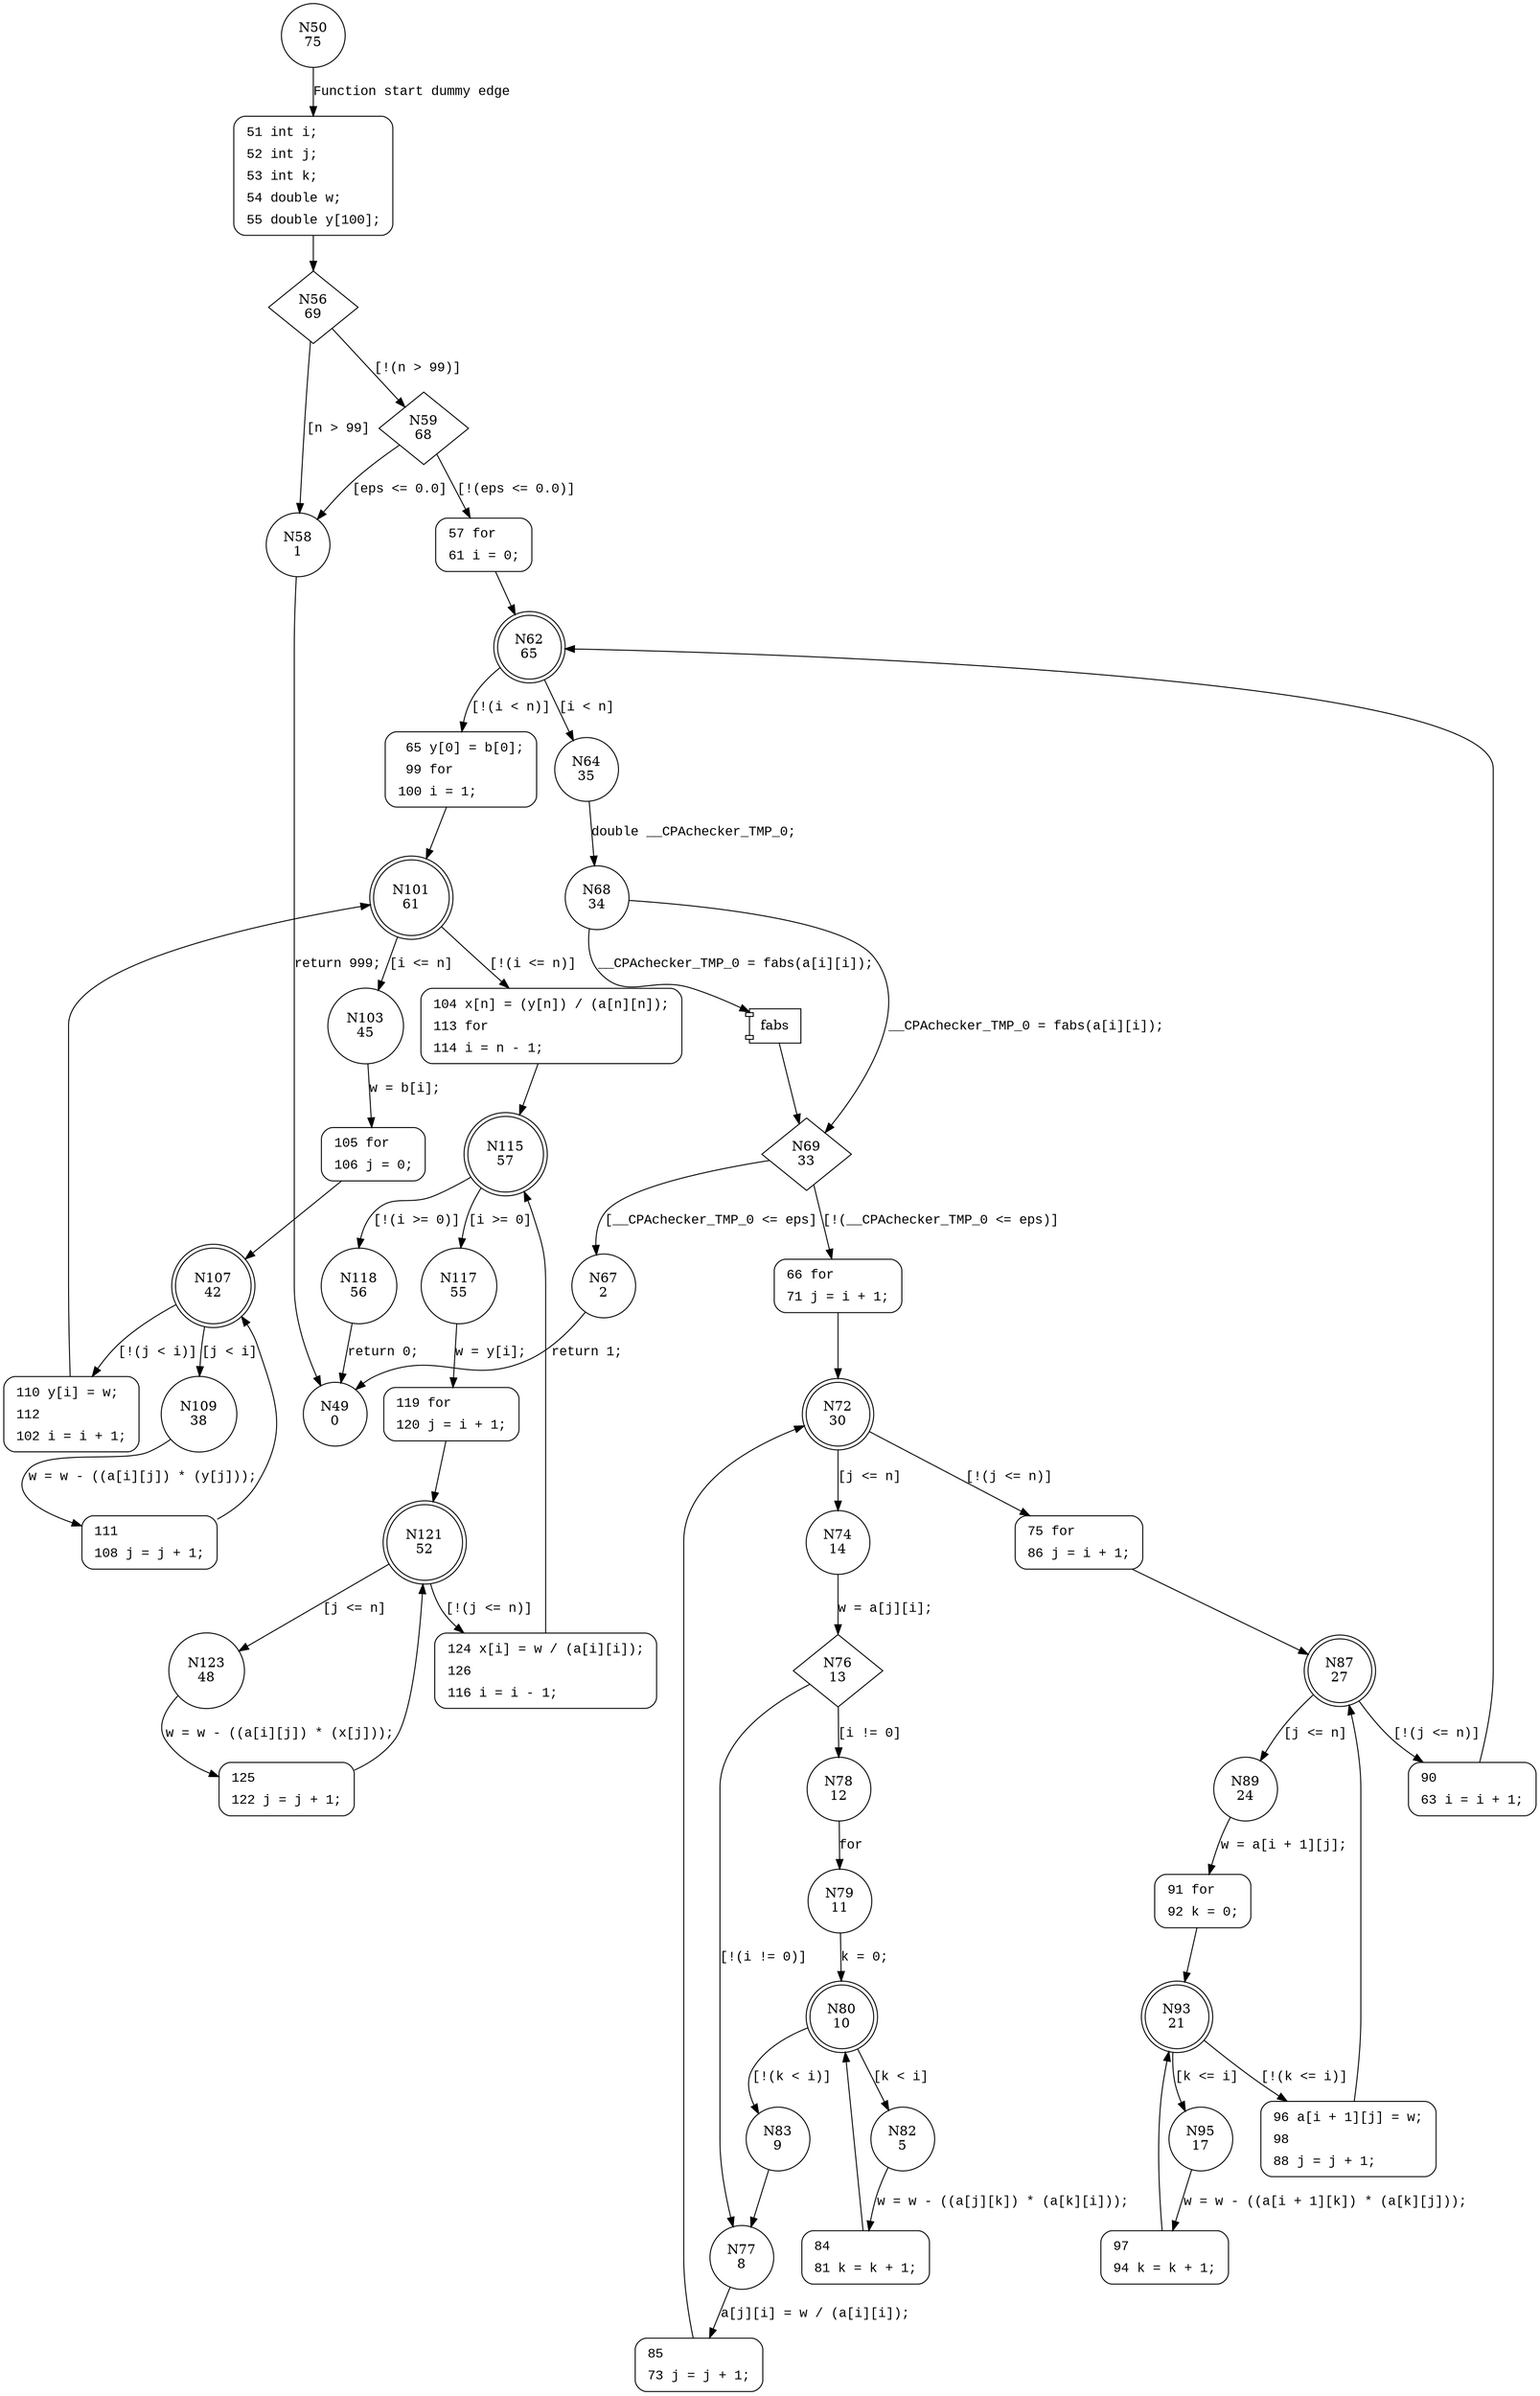 digraph ludcmp {
50 [shape="circle" label="N50\n75"]
51 [shape="circle" label="N51\n74"]
56 [shape="diamond" label="N56\n69"]
58 [shape="circle" label="N58\n1"]
59 [shape="diamond" label="N59\n68"]
57 [shape="circle" label="N57\n67"]
62 [shape="doublecircle" label="N62\n65"]
64 [shape="circle" label="N64\n35"]
65 [shape="circle" label="N65\n64"]
101 [shape="doublecircle" label="N101\n61"]
103 [shape="circle" label="N103\n45"]
104 [shape="circle" label="N104\n60"]
115 [shape="doublecircle" label="N115\n57"]
117 [shape="circle" label="N117\n55"]
118 [shape="circle" label="N118\n56"]
119 [shape="circle" label="N119\n54"]
121 [shape="doublecircle" label="N121\n52"]
123 [shape="circle" label="N123\n48"]
124 [shape="circle" label="N124\n51"]
125 [shape="circle" label="N125\n47"]
105 [shape="circle" label="N105\n44"]
107 [shape="doublecircle" label="N107\n42"]
109 [shape="circle" label="N109\n38"]
110 [shape="circle" label="N110\n41"]
111 [shape="circle" label="N111\n37"]
68 [shape="circle" label="N68\n34"]
69 [shape="diamond" label="N69\n33"]
67 [shape="circle" label="N67\n2"]
66 [shape="circle" label="N66\n32"]
72 [shape="doublecircle" label="N72\n30"]
74 [shape="circle" label="N74\n14"]
75 [shape="circle" label="N75\n29"]
87 [shape="doublecircle" label="N87\n27"]
89 [shape="circle" label="N89\n24"]
90 [shape="circle" label="N90\n26"]
91 [shape="circle" label="N91\n23"]
93 [shape="doublecircle" label="N93\n21"]
95 [shape="circle" label="N95\n17"]
96 [shape="circle" label="N96\n20"]
97 [shape="circle" label="N97\n16"]
76 [shape="diamond" label="N76\n13"]
78 [shape="circle" label="N78\n12"]
77 [shape="circle" label="N77\n8"]
85 [shape="circle" label="N85\n7"]
79 [shape="circle" label="N79\n11"]
80 [shape="doublecircle" label="N80\n10"]
82 [shape="circle" label="N82\n5"]
83 [shape="circle" label="N83\n9"]
84 [shape="circle" label="N84\n4"]
49 [shape="circle" label="N49\n0"]
51 [style="filled,bold" penwidth="1" fillcolor="white" fontname="Courier New" shape="Mrecord" label=<<table border="0" cellborder="0" cellpadding="3" bgcolor="white"><tr><td align="right">51</td><td align="left">int i;</td></tr><tr><td align="right">52</td><td align="left">int j;</td></tr><tr><td align="right">53</td><td align="left">int k;</td></tr><tr><td align="right">54</td><td align="left">double w;</td></tr><tr><td align="right">55</td><td align="left">double y[100];</td></tr></table>>]
51 -> 56[label=""]
57 [style="filled,bold" penwidth="1" fillcolor="white" fontname="Courier New" shape="Mrecord" label=<<table border="0" cellborder="0" cellpadding="3" bgcolor="white"><tr><td align="right">57</td><td align="left">for</td></tr><tr><td align="right">61</td><td align="left">i = 0;</td></tr></table>>]
57 -> 62[label=""]
65 [style="filled,bold" penwidth="1" fillcolor="white" fontname="Courier New" shape="Mrecord" label=<<table border="0" cellborder="0" cellpadding="3" bgcolor="white"><tr><td align="right">65</td><td align="left">y[0] = b[0];</td></tr><tr><td align="right">99</td><td align="left">for</td></tr><tr><td align="right">100</td><td align="left">i = 1;</td></tr></table>>]
65 -> 101[label=""]
104 [style="filled,bold" penwidth="1" fillcolor="white" fontname="Courier New" shape="Mrecord" label=<<table border="0" cellborder="0" cellpadding="3" bgcolor="white"><tr><td align="right">104</td><td align="left">x[n] = (y[n]) / (a[n][n]);</td></tr><tr><td align="right">113</td><td align="left">for</td></tr><tr><td align="right">114</td><td align="left">i = n - 1;</td></tr></table>>]
104 -> 115[label=""]
119 [style="filled,bold" penwidth="1" fillcolor="white" fontname="Courier New" shape="Mrecord" label=<<table border="0" cellborder="0" cellpadding="3" bgcolor="white"><tr><td align="right">119</td><td align="left">for</td></tr><tr><td align="right">120</td><td align="left">j = i + 1;</td></tr></table>>]
119 -> 121[label=""]
124 [style="filled,bold" penwidth="1" fillcolor="white" fontname="Courier New" shape="Mrecord" label=<<table border="0" cellborder="0" cellpadding="3" bgcolor="white"><tr><td align="right">124</td><td align="left">x[i] = w / (a[i][i]);</td></tr><tr><td align="right">126</td><td align="left"></td></tr><tr><td align="right">116</td><td align="left">i = i - 1;</td></tr></table>>]
124 -> 115[label=""]
125 [style="filled,bold" penwidth="1" fillcolor="white" fontname="Courier New" shape="Mrecord" label=<<table border="0" cellborder="0" cellpadding="3" bgcolor="white"><tr><td align="right">125</td><td align="left"></td></tr><tr><td align="right">122</td><td align="left">j = j + 1;</td></tr></table>>]
125 -> 121[label=""]
105 [style="filled,bold" penwidth="1" fillcolor="white" fontname="Courier New" shape="Mrecord" label=<<table border="0" cellborder="0" cellpadding="3" bgcolor="white"><tr><td align="right">105</td><td align="left">for</td></tr><tr><td align="right">106</td><td align="left">j = 0;</td></tr></table>>]
105 -> 107[label=""]
110 [style="filled,bold" penwidth="1" fillcolor="white" fontname="Courier New" shape="Mrecord" label=<<table border="0" cellborder="0" cellpadding="3" bgcolor="white"><tr><td align="right">110</td><td align="left">y[i] = w;</td></tr><tr><td align="right">112</td><td align="left"></td></tr><tr><td align="right">102</td><td align="left">i = i + 1;</td></tr></table>>]
110 -> 101[label=""]
111 [style="filled,bold" penwidth="1" fillcolor="white" fontname="Courier New" shape="Mrecord" label=<<table border="0" cellborder="0" cellpadding="3" bgcolor="white"><tr><td align="right">111</td><td align="left"></td></tr><tr><td align="right">108</td><td align="left">j = j + 1;</td></tr></table>>]
111 -> 107[label=""]
66 [style="filled,bold" penwidth="1" fillcolor="white" fontname="Courier New" shape="Mrecord" label=<<table border="0" cellborder="0" cellpadding="3" bgcolor="white"><tr><td align="right">66</td><td align="left">for</td></tr><tr><td align="right">71</td><td align="left">j = i + 1;</td></tr></table>>]
66 -> 72[label=""]
75 [style="filled,bold" penwidth="1" fillcolor="white" fontname="Courier New" shape="Mrecord" label=<<table border="0" cellborder="0" cellpadding="3" bgcolor="white"><tr><td align="right">75</td><td align="left">for</td></tr><tr><td align="right">86</td><td align="left">j = i + 1;</td></tr></table>>]
75 -> 87[label=""]
90 [style="filled,bold" penwidth="1" fillcolor="white" fontname="Courier New" shape="Mrecord" label=<<table border="0" cellborder="0" cellpadding="3" bgcolor="white"><tr><td align="right">90</td><td align="left"></td></tr><tr><td align="right">63</td><td align="left">i = i + 1;</td></tr></table>>]
90 -> 62[label=""]
91 [style="filled,bold" penwidth="1" fillcolor="white" fontname="Courier New" shape="Mrecord" label=<<table border="0" cellborder="0" cellpadding="3" bgcolor="white"><tr><td align="right">91</td><td align="left">for</td></tr><tr><td align="right">92</td><td align="left">k = 0;</td></tr></table>>]
91 -> 93[label=""]
96 [style="filled,bold" penwidth="1" fillcolor="white" fontname="Courier New" shape="Mrecord" label=<<table border="0" cellborder="0" cellpadding="3" bgcolor="white"><tr><td align="right">96</td><td align="left">a[i + 1][j] = w;</td></tr><tr><td align="right">98</td><td align="left"></td></tr><tr><td align="right">88</td><td align="left">j = j + 1;</td></tr></table>>]
96 -> 87[label=""]
97 [style="filled,bold" penwidth="1" fillcolor="white" fontname="Courier New" shape="Mrecord" label=<<table border="0" cellborder="0" cellpadding="3" bgcolor="white"><tr><td align="right">97</td><td align="left"></td></tr><tr><td align="right">94</td><td align="left">k = k + 1;</td></tr></table>>]
97 -> 93[label=""]
85 [style="filled,bold" penwidth="1" fillcolor="white" fontname="Courier New" shape="Mrecord" label=<<table border="0" cellborder="0" cellpadding="3" bgcolor="white"><tr><td align="right">85</td><td align="left"></td></tr><tr><td align="right">73</td><td align="left">j = j + 1;</td></tr></table>>]
85 -> 72[label=""]
84 [style="filled,bold" penwidth="1" fillcolor="white" fontname="Courier New" shape="Mrecord" label=<<table border="0" cellborder="0" cellpadding="3" bgcolor="white"><tr><td align="right">84</td><td align="left"></td></tr><tr><td align="right">81</td><td align="left">k = k + 1;</td></tr></table>>]
84 -> 80[label=""]
50 -> 51 [label="Function start dummy edge" fontname="Courier New"]
56 -> 58 [label="[n > 99]" fontname="Courier New"]
56 -> 59 [label="[!(n > 99)]" fontname="Courier New"]
59 -> 58 [label="[eps <= 0.0]" fontname="Courier New"]
59 -> 57 [label="[!(eps <= 0.0)]" fontname="Courier New"]
62 -> 64 [label="[i < n]" fontname="Courier New"]
62 -> 65 [label="[!(i < n)]" fontname="Courier New"]
101 -> 103 [label="[i <= n]" fontname="Courier New"]
101 -> 104 [label="[!(i <= n)]" fontname="Courier New"]
115 -> 117 [label="[i >= 0]" fontname="Courier New"]
115 -> 118 [label="[!(i >= 0)]" fontname="Courier New"]
117 -> 119 [label="w = y[i];" fontname="Courier New"]
121 -> 123 [label="[j <= n]" fontname="Courier New"]
121 -> 124 [label="[!(j <= n)]" fontname="Courier New"]
123 -> 125 [label="w = w - ((a[i][j]) * (x[j]));" fontname="Courier New"]
103 -> 105 [label="w = b[i];" fontname="Courier New"]
107 -> 109 [label="[j < i]" fontname="Courier New"]
107 -> 110 [label="[!(j < i)]" fontname="Courier New"]
109 -> 111 [label="w = w - ((a[i][j]) * (y[j]));" fontname="Courier New"]
64 -> 68 [label="double __CPAchecker_TMP_0;" fontname="Courier New"]
100001 [shape="component" label="fabs"]
68 -> 100001 [label="__CPAchecker_TMP_0 = fabs(a[i][i]);" fontname="Courier New"]
100001 -> 69 [label="" fontname="Courier New"]
68 -> 69 [label="__CPAchecker_TMP_0 = fabs(a[i][i]);" fontname="Courier New"]
69 -> 67 [label="[__CPAchecker_TMP_0 <= eps]" fontname="Courier New"]
69 -> 66 [label="[!(__CPAchecker_TMP_0 <= eps)]" fontname="Courier New"]
72 -> 74 [label="[j <= n]" fontname="Courier New"]
72 -> 75 [label="[!(j <= n)]" fontname="Courier New"]
87 -> 89 [label="[j <= n]" fontname="Courier New"]
87 -> 90 [label="[!(j <= n)]" fontname="Courier New"]
89 -> 91 [label="w = a[i + 1][j];" fontname="Courier New"]
93 -> 95 [label="[k <= i]" fontname="Courier New"]
93 -> 96 [label="[!(k <= i)]" fontname="Courier New"]
95 -> 97 [label="w = w - ((a[i + 1][k]) * (a[k][j]));" fontname="Courier New"]
74 -> 76 [label="w = a[j][i];" fontname="Courier New"]
76 -> 78 [label="[i != 0]" fontname="Courier New"]
76 -> 77 [label="[!(i != 0)]" fontname="Courier New"]
77 -> 85 [label="a[j][i] = w / (a[i][i]);" fontname="Courier New"]
78 -> 79 [label="for" fontname="Courier New"]
80 -> 82 [label="[k < i]" fontname="Courier New"]
80 -> 83 [label="[!(k < i)]" fontname="Courier New"]
82 -> 84 [label="w = w - ((a[j][k]) * (a[k][i]));" fontname="Courier New"]
67 -> 49 [label="return 1;" fontname="Courier New"]
58 -> 49 [label="return 999;" fontname="Courier New"]
118 -> 49 [label="return 0;" fontname="Courier New"]
79 -> 80 [label="k = 0;" fontname="Courier New"]
83 -> 77 [label="" fontname="Courier New"]
}